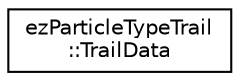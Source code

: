 digraph "Graphical Class Hierarchy"
{
 // LATEX_PDF_SIZE
  edge [fontname="Helvetica",fontsize="10",labelfontname="Helvetica",labelfontsize="10"];
  node [fontname="Helvetica",fontsize="10",shape=record];
  rankdir="LR";
  Node0 [label="ezParticleTypeTrail\l::TrailData",height=0.2,width=0.4,color="black", fillcolor="white", style="filled",URL="$dd/d1b/structez_particle_type_trail_1_1_trail_data.htm",tooltip=" "];
}

